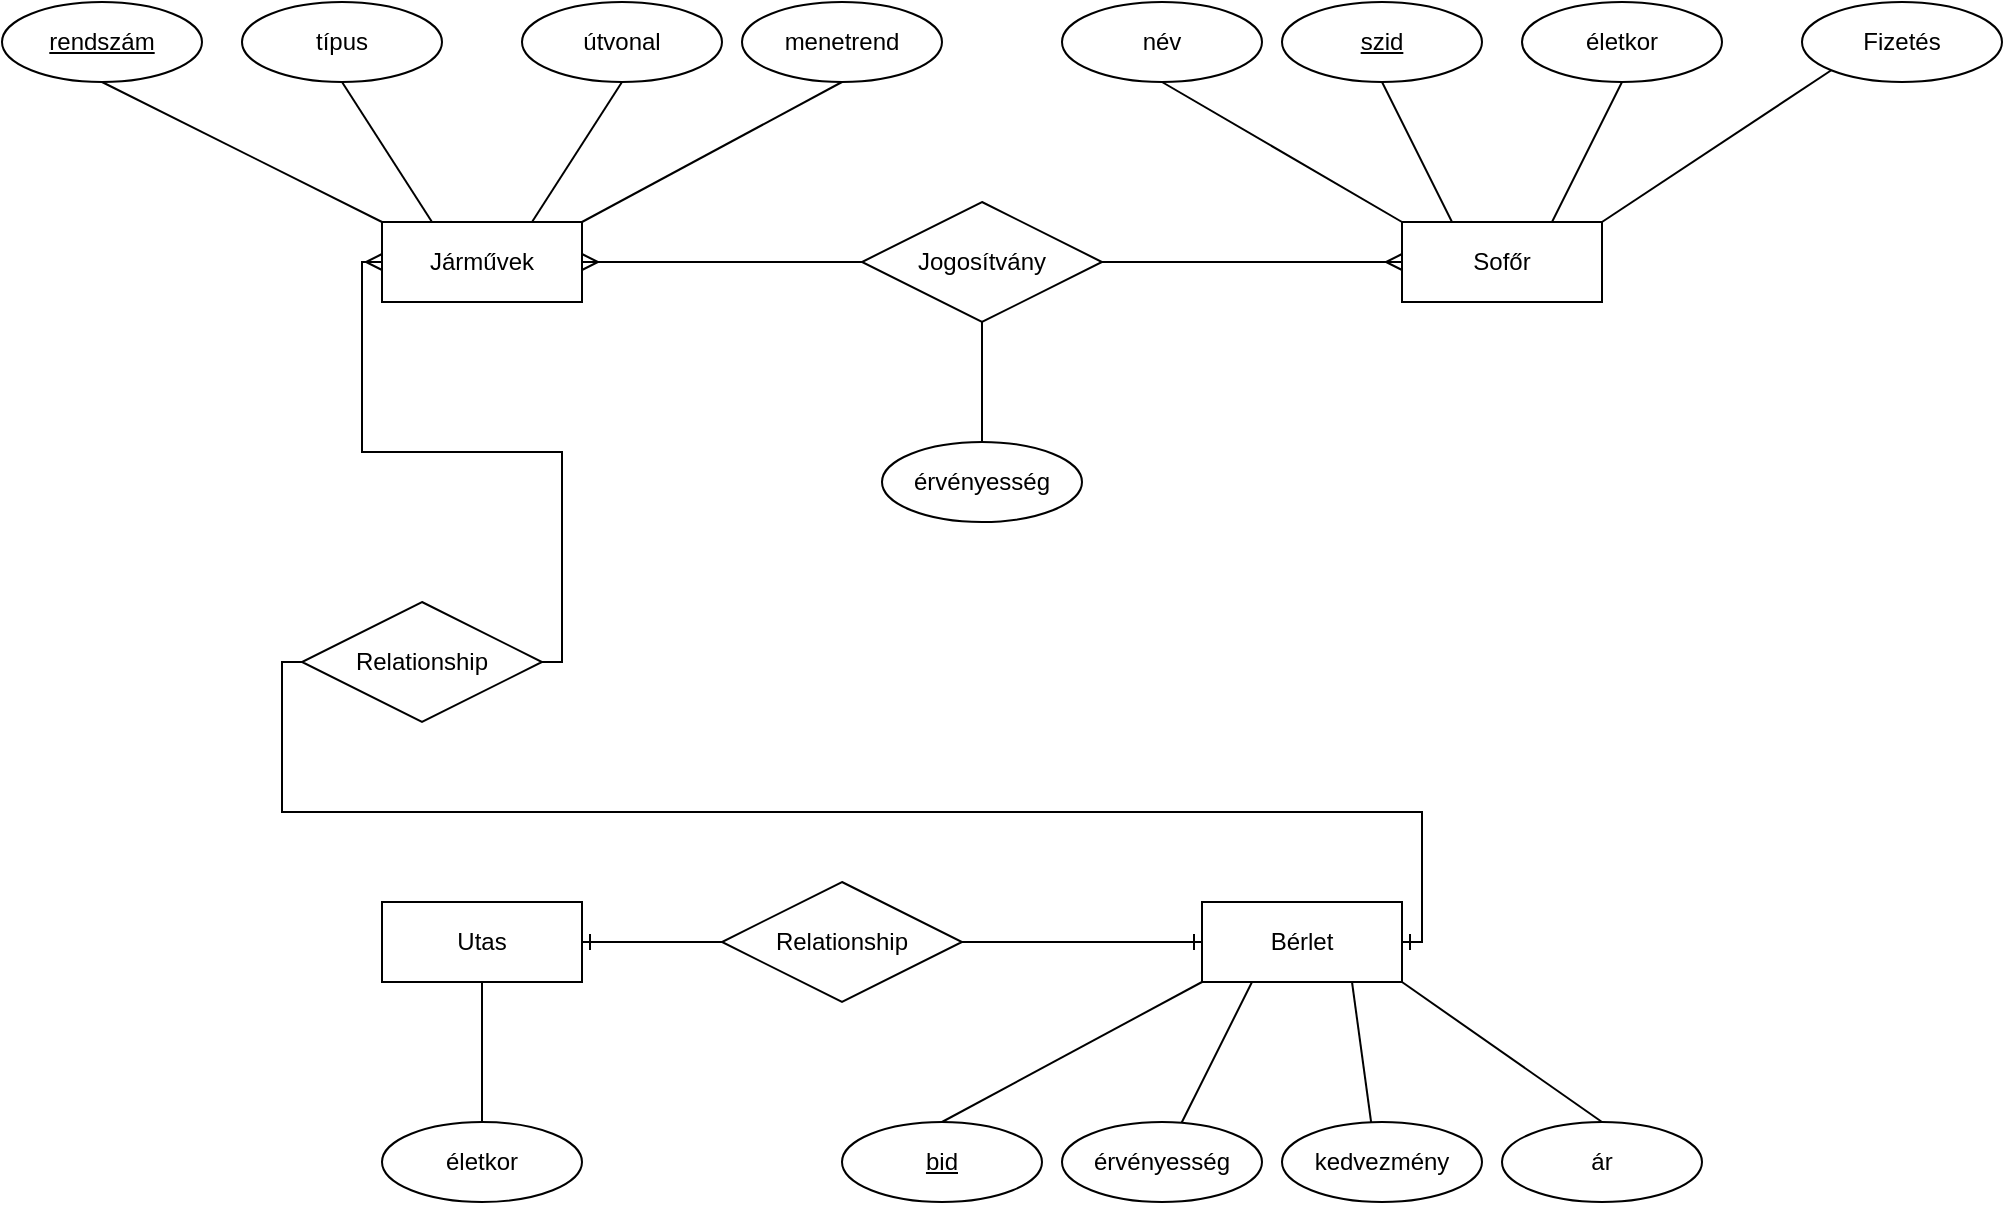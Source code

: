 <mxfile version="20.4.0" type="github">
  <diagram id="R2lEEEUBdFMjLlhIrx00" name="Page-1">
    <mxGraphModel dx="2073" dy="1334" grid="1" gridSize="10" guides="1" tooltips="1" connect="1" arrows="1" fold="1" page="0" pageScale="1" pageWidth="850" pageHeight="1100" math="0" shadow="0" extFonts="Permanent Marker^https://fonts.googleapis.com/css?family=Permanent+Marker">
      <root>
        <mxCell id="0" />
        <mxCell id="1" parent="0" />
        <mxCell id="M6gMAkujk3P0K6vXCGeZ-2" value="Utas" style="whiteSpace=wrap;html=1;align=center;" vertex="1" parent="1">
          <mxGeometry x="-160" y="190" width="100" height="40" as="geometry" />
        </mxCell>
        <mxCell id="M6gMAkujk3P0K6vXCGeZ-3" value="Bérlet" style="whiteSpace=wrap;html=1;align=center;" vertex="1" parent="1">
          <mxGeometry x="250" y="190" width="100" height="40" as="geometry" />
        </mxCell>
        <mxCell id="M6gMAkujk3P0K6vXCGeZ-4" value="Járművek" style="whiteSpace=wrap;html=1;align=center;" vertex="1" parent="1">
          <mxGeometry x="-160" y="-150" width="100" height="40" as="geometry" />
        </mxCell>
        <mxCell id="M6gMAkujk3P0K6vXCGeZ-5" value="Sofőr" style="whiteSpace=wrap;html=1;align=center;" vertex="1" parent="1">
          <mxGeometry x="350" y="-150" width="100" height="40" as="geometry" />
        </mxCell>
        <mxCell id="M6gMAkujk3P0K6vXCGeZ-6" value="Jogosítvány" style="shape=rhombus;perimeter=rhombusPerimeter;whiteSpace=wrap;html=1;align=center;" vertex="1" parent="1">
          <mxGeometry x="80" y="-160" width="120" height="60" as="geometry" />
        </mxCell>
        <mxCell id="M6gMAkujk3P0K6vXCGeZ-8" value="" style="edgeStyle=entityRelationEdgeStyle;fontSize=12;html=1;endArrow=ERmany;rounded=0;exitX=1;exitY=0.5;exitDx=0;exitDy=0;entryX=0;entryY=0.5;entryDx=0;entryDy=0;" edge="1" parent="1" source="M6gMAkujk3P0K6vXCGeZ-6" target="M6gMAkujk3P0K6vXCGeZ-5">
          <mxGeometry width="100" height="100" relative="1" as="geometry">
            <mxPoint x="370" y="60" as="sourcePoint" />
            <mxPoint x="470" y="-40" as="targetPoint" />
          </mxGeometry>
        </mxCell>
        <mxCell id="M6gMAkujk3P0K6vXCGeZ-11" value="érvényesség" style="ellipse;whiteSpace=wrap;html=1;align=center;" vertex="1" parent="1">
          <mxGeometry x="90" y="-40" width="100" height="40" as="geometry" />
        </mxCell>
        <mxCell id="M6gMAkujk3P0K6vXCGeZ-13" value="" style="edgeStyle=entityRelationEdgeStyle;fontSize=12;html=1;endArrow=ERmany;rounded=0;exitX=0;exitY=0.5;exitDx=0;exitDy=0;entryX=1;entryY=0.5;entryDx=0;entryDy=0;" edge="1" parent="1" source="M6gMAkujk3P0K6vXCGeZ-6" target="M6gMAkujk3P0K6vXCGeZ-4">
          <mxGeometry width="100" height="100" relative="1" as="geometry">
            <mxPoint x="370" y="60" as="sourcePoint" />
            <mxPoint x="470" y="-40" as="targetPoint" />
          </mxGeometry>
        </mxCell>
        <mxCell id="M6gMAkujk3P0K6vXCGeZ-14" value="szid" style="ellipse;whiteSpace=wrap;html=1;align=center;fontStyle=4;" vertex="1" parent="1">
          <mxGeometry x="290" y="-260" width="100" height="40" as="geometry" />
        </mxCell>
        <mxCell id="M6gMAkujk3P0K6vXCGeZ-15" value="" style="endArrow=none;html=1;rounded=0;entryX=0.5;entryY=1;entryDx=0;entryDy=0;exitX=0.25;exitY=0;exitDx=0;exitDy=0;" edge="1" parent="1" source="M6gMAkujk3P0K6vXCGeZ-5" target="M6gMAkujk3P0K6vXCGeZ-14">
          <mxGeometry relative="1" as="geometry">
            <mxPoint x="340" y="10" as="sourcePoint" />
            <mxPoint x="500" y="10" as="targetPoint" />
          </mxGeometry>
        </mxCell>
        <mxCell id="M6gMAkujk3P0K6vXCGeZ-16" value="Relationship" style="shape=rhombus;perimeter=rhombusPerimeter;whiteSpace=wrap;html=1;align=center;" vertex="1" parent="1">
          <mxGeometry x="10" y="180" width="120" height="60" as="geometry" />
        </mxCell>
        <mxCell id="M6gMAkujk3P0K6vXCGeZ-17" value="" style="edgeStyle=entityRelationEdgeStyle;fontSize=12;html=1;endArrow=ERone;endFill=1;rounded=0;exitX=1;exitY=0.5;exitDx=0;exitDy=0;entryX=0;entryY=0.5;entryDx=0;entryDy=0;" edge="1" parent="1" source="M6gMAkujk3P0K6vXCGeZ-16" target="M6gMAkujk3P0K6vXCGeZ-3">
          <mxGeometry width="100" height="100" relative="1" as="geometry">
            <mxPoint x="160" y="60" as="sourcePoint" />
            <mxPoint x="470" y="60" as="targetPoint" />
          </mxGeometry>
        </mxCell>
        <mxCell id="M6gMAkujk3P0K6vXCGeZ-18" value="" style="edgeStyle=entityRelationEdgeStyle;fontSize=12;html=1;endArrow=ERone;endFill=1;rounded=0;exitX=0;exitY=0.5;exitDx=0;exitDy=0;entryX=1;entryY=0.5;entryDx=0;entryDy=0;" edge="1" parent="1" source="M6gMAkujk3P0K6vXCGeZ-16" target="M6gMAkujk3P0K6vXCGeZ-2">
          <mxGeometry width="100" height="100" relative="1" as="geometry">
            <mxPoint x="370" y="160" as="sourcePoint" />
            <mxPoint x="470" y="60" as="targetPoint" />
          </mxGeometry>
        </mxCell>
        <mxCell id="M6gMAkujk3P0K6vXCGeZ-20" value="bid" style="ellipse;whiteSpace=wrap;html=1;align=center;fontStyle=4;" vertex="1" parent="1">
          <mxGeometry x="70" y="300" width="100" height="40" as="geometry" />
        </mxCell>
        <mxCell id="M6gMAkujk3P0K6vXCGeZ-21" value="" style="endArrow=none;html=1;rounded=0;exitX=0.5;exitY=0;exitDx=0;exitDy=0;entryX=0;entryY=1;entryDx=0;entryDy=0;" edge="1" parent="1" source="M6gMAkujk3P0K6vXCGeZ-20" target="M6gMAkujk3P0K6vXCGeZ-3">
          <mxGeometry relative="1" as="geometry">
            <mxPoint x="340" y="110" as="sourcePoint" />
            <mxPoint x="500" y="110" as="targetPoint" />
          </mxGeometry>
        </mxCell>
        <mxCell id="M6gMAkujk3P0K6vXCGeZ-22" value="érvényesség" style="ellipse;whiteSpace=wrap;html=1;align=center;" vertex="1" parent="1">
          <mxGeometry x="180" y="300" width="100" height="40" as="geometry" />
        </mxCell>
        <mxCell id="M6gMAkujk3P0K6vXCGeZ-24" value="" style="endArrow=none;html=1;rounded=0;exitX=0.25;exitY=1;exitDx=0;exitDy=0;" edge="1" parent="1" source="M6gMAkujk3P0K6vXCGeZ-3" target="M6gMAkujk3P0K6vXCGeZ-22">
          <mxGeometry relative="1" as="geometry">
            <mxPoint x="340" y="110" as="sourcePoint" />
            <mxPoint x="500" y="110" as="targetPoint" />
          </mxGeometry>
        </mxCell>
        <mxCell id="M6gMAkujk3P0K6vXCGeZ-25" value="" style="endArrow=none;html=1;rounded=0;exitX=0.75;exitY=1;exitDx=0;exitDy=0;entryX=0.5;entryY=1;entryDx=0;entryDy=0;" edge="1" parent="1" source="M6gMAkujk3P0K6vXCGeZ-3" target="M6gMAkujk3P0K6vXCGeZ-39">
          <mxGeometry relative="1" as="geometry">
            <mxPoint x="340" y="110" as="sourcePoint" />
            <mxPoint x="330" y="120" as="targetPoint" />
          </mxGeometry>
        </mxCell>
        <mxCell id="M6gMAkujk3P0K6vXCGeZ-26" value="életkor" style="ellipse;whiteSpace=wrap;html=1;align=center;" vertex="1" parent="1">
          <mxGeometry x="-160" y="300" width="100" height="40" as="geometry" />
        </mxCell>
        <mxCell id="M6gMAkujk3P0K6vXCGeZ-27" value="" style="endArrow=none;html=1;rounded=0;exitX=0.5;exitY=1;exitDx=0;exitDy=0;entryX=0.5;entryY=0;entryDx=0;entryDy=0;" edge="1" parent="1" source="M6gMAkujk3P0K6vXCGeZ-2" target="M6gMAkujk3P0K6vXCGeZ-26">
          <mxGeometry relative="1" as="geometry">
            <mxPoint x="340" y="110" as="sourcePoint" />
            <mxPoint x="500" y="110" as="targetPoint" />
          </mxGeometry>
        </mxCell>
        <mxCell id="M6gMAkujk3P0K6vXCGeZ-28" value="Relationship" style="shape=rhombus;perimeter=rhombusPerimeter;whiteSpace=wrap;html=1;align=center;" vertex="1" parent="1">
          <mxGeometry x="-200" y="40" width="120" height="60" as="geometry" />
        </mxCell>
        <mxCell id="M6gMAkujk3P0K6vXCGeZ-29" value="" style="fontSize=12;html=1;endArrow=ERmany;rounded=0;exitX=1;exitY=0.5;exitDx=0;exitDy=0;entryX=0;entryY=0.5;entryDx=0;entryDy=0;edgeStyle=orthogonalEdgeStyle;" edge="1" parent="1" source="M6gMAkujk3P0K6vXCGeZ-28" target="M6gMAkujk3P0K6vXCGeZ-4">
          <mxGeometry width="100" height="100" relative="1" as="geometry">
            <mxPoint x="440" y="160" as="sourcePoint" />
            <mxPoint x="540" y="60" as="targetPoint" />
          </mxGeometry>
        </mxCell>
        <mxCell id="M6gMAkujk3P0K6vXCGeZ-30" value="" style="edgeStyle=orthogonalEdgeStyle;fontSize=12;html=1;endArrow=ERone;endFill=1;rounded=0;exitX=0;exitY=0.5;exitDx=0;exitDy=0;entryX=1;entryY=0.5;entryDx=0;entryDy=0;" edge="1" parent="1" source="M6gMAkujk3P0K6vXCGeZ-28" target="M6gMAkujk3P0K6vXCGeZ-3">
          <mxGeometry width="100" height="100" relative="1" as="geometry">
            <mxPoint x="260" y="60" as="sourcePoint" />
            <mxPoint x="360" y="-40" as="targetPoint" />
          </mxGeometry>
        </mxCell>
        <mxCell id="M6gMAkujk3P0K6vXCGeZ-31" value="típus" style="ellipse;whiteSpace=wrap;html=1;align=center;" vertex="1" parent="1">
          <mxGeometry x="-230" y="-260" width="100" height="40" as="geometry" />
        </mxCell>
        <mxCell id="M6gMAkujk3P0K6vXCGeZ-32" value="rendszám" style="ellipse;whiteSpace=wrap;html=1;align=center;fontStyle=4;" vertex="1" parent="1">
          <mxGeometry x="-350" y="-260" width="100" height="40" as="geometry" />
        </mxCell>
        <mxCell id="M6gMAkujk3P0K6vXCGeZ-33" value="" style="endArrow=none;html=1;rounded=0;exitX=0.5;exitY=1;exitDx=0;exitDy=0;entryX=0;entryY=0;entryDx=0;entryDy=0;" edge="1" parent="1" source="M6gMAkujk3P0K6vXCGeZ-32" target="M6gMAkujk3P0K6vXCGeZ-4">
          <mxGeometry relative="1" as="geometry">
            <mxPoint x="230" y="10" as="sourcePoint" />
            <mxPoint x="390" y="10" as="targetPoint" />
          </mxGeometry>
        </mxCell>
        <mxCell id="M6gMAkujk3P0K6vXCGeZ-34" value="" style="endArrow=none;html=1;rounded=0;exitX=0.5;exitY=1;exitDx=0;exitDy=0;entryX=0.25;entryY=0;entryDx=0;entryDy=0;" edge="1" parent="1" source="M6gMAkujk3P0K6vXCGeZ-31" target="M6gMAkujk3P0K6vXCGeZ-4">
          <mxGeometry relative="1" as="geometry">
            <mxPoint x="230" y="10" as="sourcePoint" />
            <mxPoint x="390" y="10" as="targetPoint" />
          </mxGeometry>
        </mxCell>
        <mxCell id="M6gMAkujk3P0K6vXCGeZ-35" value="életkor" style="ellipse;whiteSpace=wrap;html=1;align=center;" vertex="1" parent="1">
          <mxGeometry x="410" y="-260" width="100" height="40" as="geometry" />
        </mxCell>
        <mxCell id="M6gMAkujk3P0K6vXCGeZ-36" value="ár" style="ellipse;whiteSpace=wrap;html=1;align=center;" vertex="1" parent="1">
          <mxGeometry x="400" y="300" width="100" height="40" as="geometry" />
        </mxCell>
        <mxCell id="M6gMAkujk3P0K6vXCGeZ-37" value="" style="endArrow=none;html=1;rounded=0;entryX=0.5;entryY=0;entryDx=0;entryDy=0;exitX=1;exitY=1;exitDx=0;exitDy=0;" edge="1" parent="1" source="M6gMAkujk3P0K6vXCGeZ-3" target="M6gMAkujk3P0K6vXCGeZ-36">
          <mxGeometry relative="1" as="geometry">
            <mxPoint x="230" y="10" as="sourcePoint" />
            <mxPoint x="390" y="10" as="targetPoint" />
          </mxGeometry>
        </mxCell>
        <mxCell id="M6gMAkujk3P0K6vXCGeZ-39" value="kedvezmény" style="ellipse;whiteSpace=wrap;html=1;align=center;" vertex="1" parent="1">
          <mxGeometry x="290" y="300" width="100" height="40" as="geometry" />
        </mxCell>
        <mxCell id="M6gMAkujk3P0K6vXCGeZ-40" value="útvonal" style="ellipse;whiteSpace=wrap;html=1;align=center;" vertex="1" parent="1">
          <mxGeometry x="-90" y="-260" width="100" height="40" as="geometry" />
        </mxCell>
        <mxCell id="M6gMAkujk3P0K6vXCGeZ-42" value="" style="endArrow=none;html=1;rounded=0;exitX=0.75;exitY=0;exitDx=0;exitDy=0;entryX=0.5;entryY=1;entryDx=0;entryDy=0;" edge="1" parent="1" source="M6gMAkujk3P0K6vXCGeZ-4" target="M6gMAkujk3P0K6vXCGeZ-40">
          <mxGeometry relative="1" as="geometry">
            <mxPoint x="230" y="10" as="sourcePoint" />
            <mxPoint x="390" y="10" as="targetPoint" />
          </mxGeometry>
        </mxCell>
        <mxCell id="M6gMAkujk3P0K6vXCGeZ-43" value="" style="endArrow=none;html=1;rounded=0;exitX=0.75;exitY=0;exitDx=0;exitDy=0;entryX=0.5;entryY=1;entryDx=0;entryDy=0;" edge="1" parent="1" source="M6gMAkujk3P0K6vXCGeZ-5" target="M6gMAkujk3P0K6vXCGeZ-35">
          <mxGeometry relative="1" as="geometry">
            <mxPoint x="230" y="110" as="sourcePoint" />
            <mxPoint x="390" y="110" as="targetPoint" />
          </mxGeometry>
        </mxCell>
        <mxCell id="M6gMAkujk3P0K6vXCGeZ-44" value="név" style="ellipse;whiteSpace=wrap;html=1;align=center;" vertex="1" parent="1">
          <mxGeometry x="180" y="-260" width="100" height="40" as="geometry" />
        </mxCell>
        <mxCell id="M6gMAkujk3P0K6vXCGeZ-46" value="" style="endArrow=none;html=1;rounded=0;exitX=0.5;exitY=1;exitDx=0;exitDy=0;entryX=0;entryY=0;entryDx=0;entryDy=0;" edge="1" parent="1" source="M6gMAkujk3P0K6vXCGeZ-44" target="M6gMAkujk3P0K6vXCGeZ-5">
          <mxGeometry relative="1" as="geometry">
            <mxPoint x="230" y="-40" as="sourcePoint" />
            <mxPoint x="390" y="-40" as="targetPoint" />
          </mxGeometry>
        </mxCell>
        <mxCell id="M6gMAkujk3P0K6vXCGeZ-47" value="" style="endArrow=none;html=1;rounded=0;entryX=1;entryY=0;entryDx=0;entryDy=0;exitX=0;exitY=1;exitDx=0;exitDy=0;" edge="1" parent="1" source="M6gMAkujk3P0K6vXCGeZ-48" target="M6gMAkujk3P0K6vXCGeZ-5">
          <mxGeometry relative="1" as="geometry">
            <mxPoint x="540" y="-130" as="sourcePoint" />
            <mxPoint x="390" y="-40" as="targetPoint" />
          </mxGeometry>
        </mxCell>
        <mxCell id="M6gMAkujk3P0K6vXCGeZ-48" value="Fizetés" style="ellipse;whiteSpace=wrap;html=1;align=center;" vertex="1" parent="1">
          <mxGeometry x="550" y="-260" width="100" height="40" as="geometry" />
        </mxCell>
        <mxCell id="M6gMAkujk3P0K6vXCGeZ-49" value="" style="endArrow=none;html=1;rounded=0;exitX=0.5;exitY=1;exitDx=0;exitDy=0;entryX=0.5;entryY=0;entryDx=0;entryDy=0;" edge="1" parent="1" source="M6gMAkujk3P0K6vXCGeZ-6" target="M6gMAkujk3P0K6vXCGeZ-11">
          <mxGeometry relative="1" as="geometry">
            <mxPoint x="300" y="70" as="sourcePoint" />
            <mxPoint x="460" y="70" as="targetPoint" />
          </mxGeometry>
        </mxCell>
        <mxCell id="M6gMAkujk3P0K6vXCGeZ-50" value="menetrend" style="ellipse;whiteSpace=wrap;html=1;align=center;" vertex="1" parent="1">
          <mxGeometry x="20" y="-260" width="100" height="40" as="geometry" />
        </mxCell>
        <mxCell id="M6gMAkujk3P0K6vXCGeZ-51" value="" style="endArrow=none;html=1;rounded=0;exitX=1;exitY=0;exitDx=0;exitDy=0;entryX=0.5;entryY=1;entryDx=0;entryDy=0;" edge="1" parent="1" source="M6gMAkujk3P0K6vXCGeZ-4" target="M6gMAkujk3P0K6vXCGeZ-50">
          <mxGeometry relative="1" as="geometry">
            <mxPoint x="300" y="70" as="sourcePoint" />
            <mxPoint x="460" y="70" as="targetPoint" />
          </mxGeometry>
        </mxCell>
      </root>
    </mxGraphModel>
  </diagram>
</mxfile>
